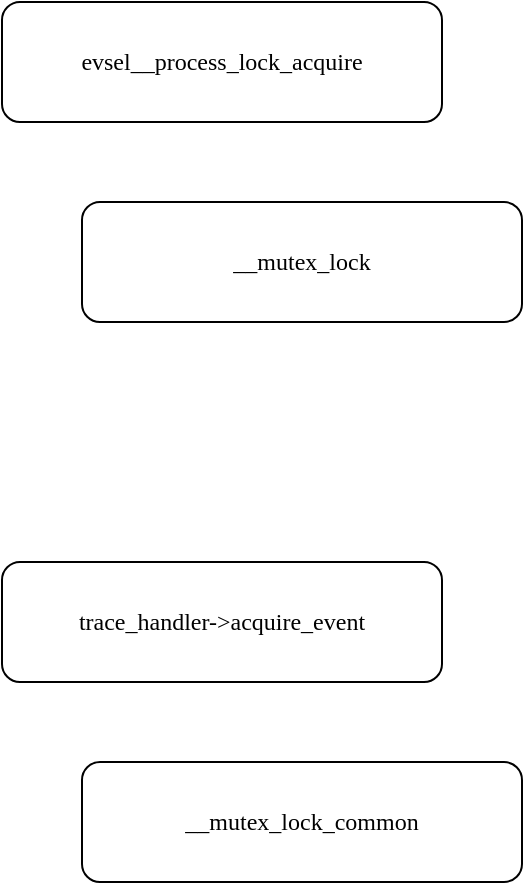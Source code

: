 <mxfile version="21.6.6" type="github">
  <diagram name="第 1 页" id="CiMwP2PX4JYPRJ08ywve">
    <mxGraphModel dx="970" dy="653" grid="1" gridSize="10" guides="1" tooltips="1" connect="1" arrows="1" fold="1" page="1" pageScale="1" pageWidth="827" pageHeight="1169" math="0" shadow="0">
      <root>
        <mxCell id="0" />
        <mxCell id="1" parent="0" />
        <mxCell id="78PZBRgPvVRQfRtg8AEz-1" value="trace_handler-&amp;gt;acquire_event" style="rounded=1;whiteSpace=wrap;html=1;fontFamily=Verdana;" parent="1" vertex="1">
          <mxGeometry x="120" y="300" width="220" height="60" as="geometry" />
        </mxCell>
        <mxCell id="78PZBRgPvVRQfRtg8AEz-2" value="evsel__process_lock_acquire" style="rounded=1;whiteSpace=wrap;html=1;fontFamily=Verdana;" parent="1" vertex="1">
          <mxGeometry x="120" y="20" width="220" height="60" as="geometry" />
        </mxCell>
        <mxCell id="Ggq4m4xaZtcjS2FID1MK-1" value="__mutex_lock_common" style="rounded=1;whiteSpace=wrap;html=1;fontFamily=Verdana;" vertex="1" parent="1">
          <mxGeometry x="160" y="400" width="220" height="60" as="geometry" />
        </mxCell>
        <mxCell id="Ggq4m4xaZtcjS2FID1MK-2" value="__mutex_lock" style="rounded=1;whiteSpace=wrap;html=1;fontFamily=Verdana;" vertex="1" parent="1">
          <mxGeometry x="160" y="120" width="220" height="60" as="geometry" />
        </mxCell>
      </root>
    </mxGraphModel>
  </diagram>
</mxfile>

